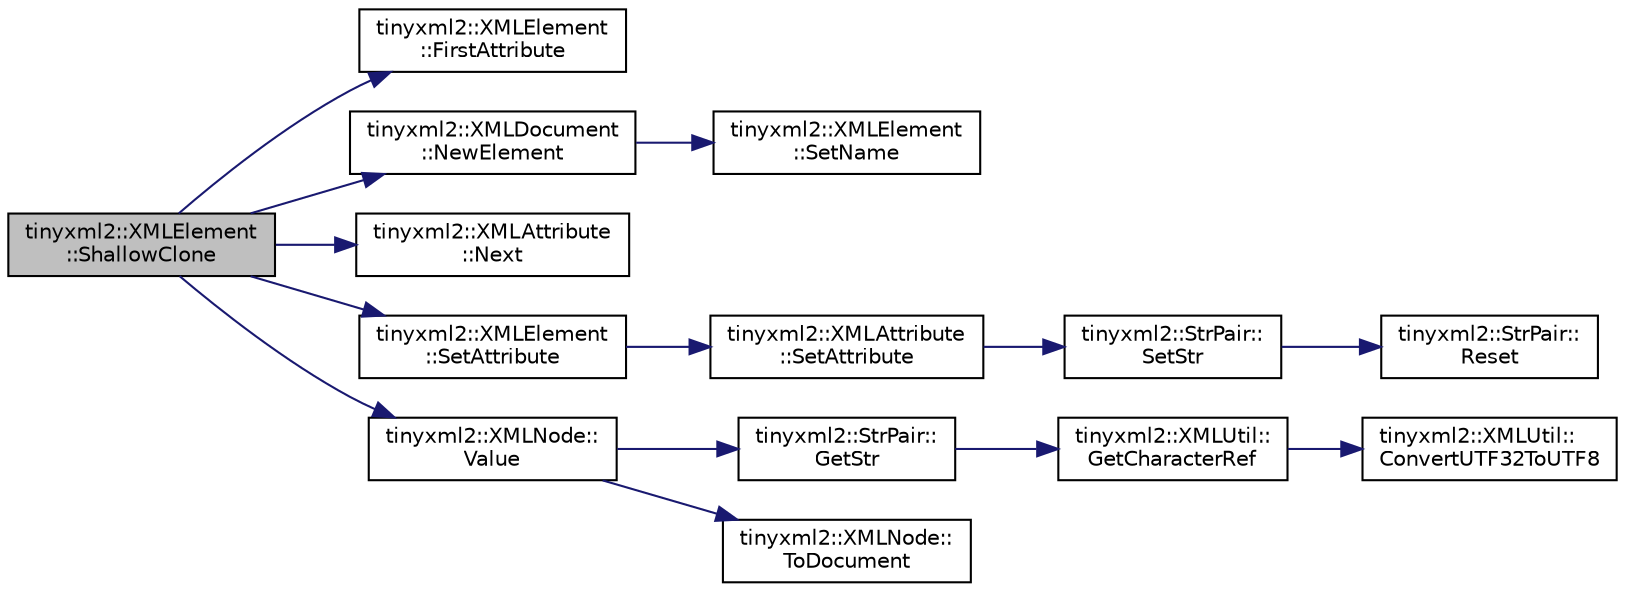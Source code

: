 digraph "tinyxml2::XMLElement::ShallowClone"
{
 // LATEX_PDF_SIZE
  edge [fontname="Helvetica",fontsize="10",labelfontname="Helvetica",labelfontsize="10"];
  node [fontname="Helvetica",fontsize="10",shape=record];
  rankdir="LR";
  Node1 [label="tinyxml2::XMLElement\l::ShallowClone",height=0.2,width=0.4,color="black", fillcolor="grey75", style="filled", fontcolor="black",tooltip=" "];
  Node1 -> Node2 [color="midnightblue",fontsize="10",style="solid",fontname="Helvetica"];
  Node2 [label="tinyxml2::XMLElement\l::FirstAttribute",height=0.2,width=0.4,color="black", fillcolor="white", style="filled",URL="$classtinyxml2_1_1XMLElement.html#a3e191704c8d499906ec11fe2f60c6686",tooltip="Return the first attribute in the list."];
  Node1 -> Node3 [color="midnightblue",fontsize="10",style="solid",fontname="Helvetica"];
  Node3 [label="tinyxml2::XMLDocument\l::NewElement",height=0.2,width=0.4,color="black", fillcolor="white", style="filled",URL="$classtinyxml2_1_1XMLDocument.html#a3c335a700a43d7c363a393142a23f234",tooltip=" "];
  Node3 -> Node4 [color="midnightblue",fontsize="10",style="solid",fontname="Helvetica"];
  Node4 [label="tinyxml2::XMLElement\l::SetName",height=0.2,width=0.4,color="black", fillcolor="white", style="filled",URL="$classtinyxml2_1_1XMLElement.html#a97712009a530d8cb8a63bf705f02b4f1",tooltip="Set the name of the element."];
  Node1 -> Node5 [color="midnightblue",fontsize="10",style="solid",fontname="Helvetica"];
  Node5 [label="tinyxml2::XMLAttribute\l::Next",height=0.2,width=0.4,color="black", fillcolor="white", style="filled",URL="$classtinyxml2_1_1XMLAttribute.html#aee53571b21e7ce5421eb929523a8bbe6",tooltip="The next attribute in the list."];
  Node1 -> Node6 [color="midnightblue",fontsize="10",style="solid",fontname="Helvetica"];
  Node6 [label="tinyxml2::XMLElement\l::SetAttribute",height=0.2,width=0.4,color="black", fillcolor="white", style="filled",URL="$classtinyxml2_1_1XMLElement.html#a11943abf2d0831548c3790dd5d9f119c",tooltip="Sets the named attribute to value."];
  Node6 -> Node7 [color="midnightblue",fontsize="10",style="solid",fontname="Helvetica"];
  Node7 [label="tinyxml2::XMLAttribute\l::SetAttribute",height=0.2,width=0.4,color="black", fillcolor="white", style="filled",URL="$classtinyxml2_1_1XMLAttribute.html#a406d2c4a13c7af99a65edb59dd9f7581",tooltip="Set the attribute to a string value."];
  Node7 -> Node8 [color="midnightblue",fontsize="10",style="solid",fontname="Helvetica"];
  Node8 [label="tinyxml2::StrPair::\lSetStr",height=0.2,width=0.4,color="black", fillcolor="white", style="filled",URL="$classtinyxml2_1_1StrPair.html#a1f82ec6b5bee35ee7466d8565e43b1de",tooltip=" "];
  Node8 -> Node9 [color="midnightblue",fontsize="10",style="solid",fontname="Helvetica"];
  Node9 [label="tinyxml2::StrPair::\lReset",height=0.2,width=0.4,color="black", fillcolor="white", style="filled",URL="$classtinyxml2_1_1StrPair.html#a80c1b3bd99bf62ae85c94a29ce537125",tooltip=" "];
  Node1 -> Node10 [color="midnightblue",fontsize="10",style="solid",fontname="Helvetica"];
  Node10 [label="tinyxml2::XMLNode::\lValue",height=0.2,width=0.4,color="black", fillcolor="white", style="filled",URL="$classtinyxml2_1_1XMLNode.html#a0485e51c670e741884cfd8362274d680",tooltip=" "];
  Node10 -> Node11 [color="midnightblue",fontsize="10",style="solid",fontname="Helvetica"];
  Node11 [label="tinyxml2::StrPair::\lGetStr",height=0.2,width=0.4,color="black", fillcolor="white", style="filled",URL="$classtinyxml2_1_1StrPair.html#ad87e3d11330f5e689ba1e7e54c023b57",tooltip=" "];
  Node11 -> Node12 [color="midnightblue",fontsize="10",style="solid",fontname="Helvetica"];
  Node12 [label="tinyxml2::XMLUtil::\lGetCharacterRef",height=0.2,width=0.4,color="black", fillcolor="white", style="filled",URL="$classtinyxml2_1_1XMLUtil.html#a5a96e5144a8d693dc4bcd783d9964648",tooltip=" "];
  Node12 -> Node13 [color="midnightblue",fontsize="10",style="solid",fontname="Helvetica"];
  Node13 [label="tinyxml2::XMLUtil::\lConvertUTF32ToUTF8",height=0.2,width=0.4,color="black", fillcolor="white", style="filled",URL="$classtinyxml2_1_1XMLUtil.html#a31c00d5c5dfb38382de1dfcaf4be3595",tooltip=" "];
  Node10 -> Node14 [color="midnightblue",fontsize="10",style="solid",fontname="Helvetica"];
  Node14 [label="tinyxml2::XMLNode::\lToDocument",height=0.2,width=0.4,color="black", fillcolor="white", style="filled",URL="$classtinyxml2_1_1XMLNode.html#a836e2966ed736fc3c94f70e12a2a3357",tooltip="Safely cast to a Document, or null."];
}
